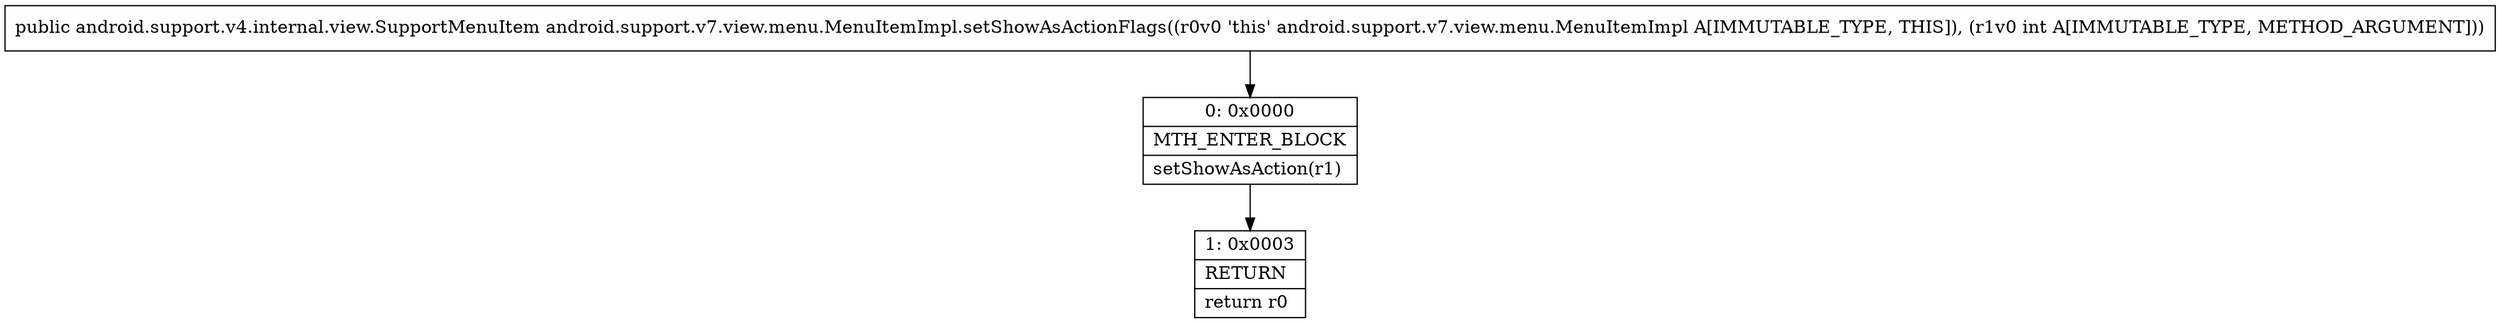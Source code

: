 digraph "CFG forandroid.support.v7.view.menu.MenuItemImpl.setShowAsActionFlags(I)Landroid\/support\/v4\/internal\/view\/SupportMenuItem;" {
Node_0 [shape=record,label="{0\:\ 0x0000|MTH_ENTER_BLOCK\l|setShowAsAction(r1)\l}"];
Node_1 [shape=record,label="{1\:\ 0x0003|RETURN\l|return r0\l}"];
MethodNode[shape=record,label="{public android.support.v4.internal.view.SupportMenuItem android.support.v7.view.menu.MenuItemImpl.setShowAsActionFlags((r0v0 'this' android.support.v7.view.menu.MenuItemImpl A[IMMUTABLE_TYPE, THIS]), (r1v0 int A[IMMUTABLE_TYPE, METHOD_ARGUMENT])) }"];
MethodNode -> Node_0;
Node_0 -> Node_1;
}


